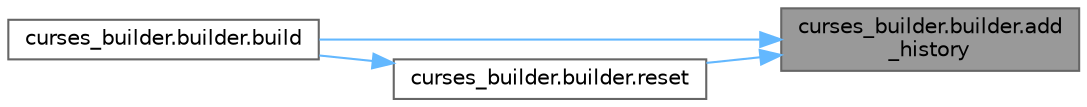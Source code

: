 digraph "curses_builder.builder.add_history"
{
 // LATEX_PDF_SIZE
  bgcolor="transparent";
  edge [fontname=Helvetica,fontsize=10,labelfontname=Helvetica,labelfontsize=10];
  node [fontname=Helvetica,fontsize=10,shape=box,height=0.2,width=0.4];
  rankdir="RL";
  Node1 [label="curses_builder.builder.add\l_history",height=0.2,width=0.4,color="gray40", fillcolor="grey60", style="filled", fontcolor="black",tooltip=" "];
  Node1 -> Node2 [dir="back",color="steelblue1",style="solid"];
  Node2 [label="curses_builder.builder.build",height=0.2,width=0.4,color="grey40", fillcolor="white", style="filled",URL="$df/dc0/classcurses__builder_1_1builder.html#a7abf922e7bb2ef151bb5c7a1086bbd6a",tooltip=" "];
  Node1 -> Node3 [dir="back",color="steelblue1",style="solid"];
  Node3 [label="curses_builder.builder.reset",height=0.2,width=0.4,color="grey40", fillcolor="white", style="filled",URL="$df/dc0/classcurses__builder_1_1builder.html#aeb5d535168cddf2f5fd605f9829d9e0c",tooltip=" "];
  Node3 -> Node2 [dir="back",color="steelblue1",style="solid"];
}
